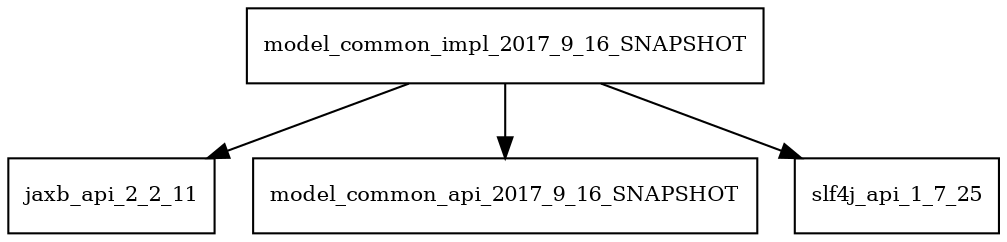 digraph model_common_impl_2017_9_16_SNAPSHOT_dependencies {
  node [shape = box, fontsize=10.0];
  model_common_impl_2017_9_16_SNAPSHOT -> jaxb_api_2_2_11;
  model_common_impl_2017_9_16_SNAPSHOT -> model_common_api_2017_9_16_SNAPSHOT;
  model_common_impl_2017_9_16_SNAPSHOT -> slf4j_api_1_7_25;
}
